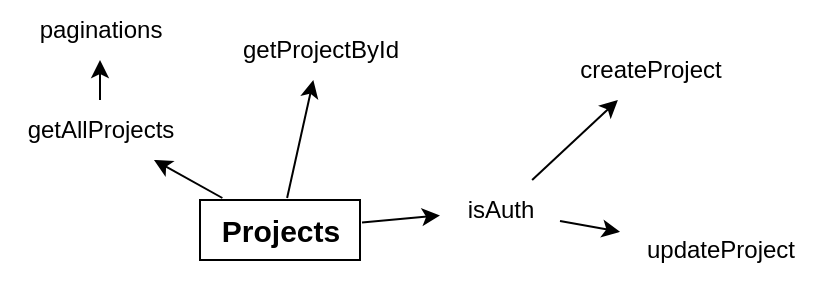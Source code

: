 <mxfile>
    <diagram id="4W5GSQ0FbztayZC7I-1b" name="Page-1">
        <mxGraphModel dx="646" dy="673" grid="1" gridSize="10" guides="1" tooltips="1" connect="1" arrows="1" fold="1" page="1" pageScale="1" pageWidth="850" pageHeight="1100" math="0" shadow="0">
            <root>
                <mxCell id="0"/>
                <mxCell id="1" parent="0"/>
                <mxCell id="13" style="edgeStyle=none;html=1;fontSize=15;" edge="1" parent="1" source="3" target="7">
                    <mxGeometry relative="1" as="geometry"/>
                </mxCell>
                <mxCell id="14" style="edgeStyle=none;html=1;fontSize=15;" edge="1" parent="1" source="3" target="5">
                    <mxGeometry relative="1" as="geometry"/>
                </mxCell>
                <mxCell id="15" style="edgeStyle=none;html=1;fontSize=15;" edge="1" parent="1" source="3" target="12">
                    <mxGeometry relative="1" as="geometry"/>
                </mxCell>
                <mxCell id="3" value="&lt;b&gt;&lt;font style=&quot;font-size: 15px;&quot;&gt;Projects&lt;/font&gt;&lt;/b&gt;" style="text;html=1;align=center;verticalAlign=middle;resizable=0;points=[];autosize=1;strokeColor=default;fillColor=none;perimeterSpacing=1;" vertex="1" parent="1">
                    <mxGeometry x="130" y="110" width="80" height="30" as="geometry"/>
                </mxCell>
                <mxCell id="20" style="edgeStyle=none;html=1;fontSize=15;" edge="1" parent="1" source="5" target="6">
                    <mxGeometry relative="1" as="geometry"/>
                </mxCell>
                <mxCell id="5" value="getAllProjects" style="text;html=1;align=center;verticalAlign=middle;resizable=0;points=[];autosize=1;strokeColor=none;fillColor=none;" vertex="1" parent="1">
                    <mxGeometry x="30" y="60" width="100" height="30" as="geometry"/>
                </mxCell>
                <mxCell id="6" value="paginations" style="text;html=1;align=center;verticalAlign=middle;resizable=0;points=[];autosize=1;strokeColor=none;fillColor=none;" vertex="1" parent="1">
                    <mxGeometry x="40" y="10" width="80" height="30" as="geometry"/>
                </mxCell>
                <mxCell id="7" value="getProjectById" style="text;html=1;align=center;verticalAlign=middle;resizable=0;points=[];autosize=1;strokeColor=none;fillColor=none;" vertex="1" parent="1">
                    <mxGeometry x="140" y="20" width="100" height="30" as="geometry"/>
                </mxCell>
                <mxCell id="8" value="createProject" style="text;html=1;align=center;verticalAlign=middle;resizable=0;points=[];autosize=1;strokeColor=none;fillColor=none;" vertex="1" parent="1">
                    <mxGeometry x="310" y="30" width="90" height="30" as="geometry"/>
                </mxCell>
                <mxCell id="10" value="updateProject" style="text;html=1;align=center;verticalAlign=middle;resizable=0;points=[];autosize=1;strokeColor=none;fillColor=none;" vertex="1" parent="1">
                    <mxGeometry x="340" y="120" width="100" height="30" as="geometry"/>
                </mxCell>
                <mxCell id="16" style="edgeStyle=none;html=1;fontSize=15;" edge="1" parent="1" source="12" target="10">
                    <mxGeometry relative="1" as="geometry"/>
                </mxCell>
                <mxCell id="17" style="edgeStyle=none;html=1;fontSize=15;" edge="1" parent="1" source="12" target="8">
                    <mxGeometry relative="1" as="geometry"/>
                </mxCell>
                <mxCell id="12" value="isAuth" style="text;html=1;align=center;verticalAlign=middle;resizable=0;points=[];autosize=1;strokeColor=none;fillColor=none;" vertex="1" parent="1">
                    <mxGeometry x="250" y="100" width="60" height="30" as="geometry"/>
                </mxCell>
            </root>
        </mxGraphModel>
    </diagram>
</mxfile>